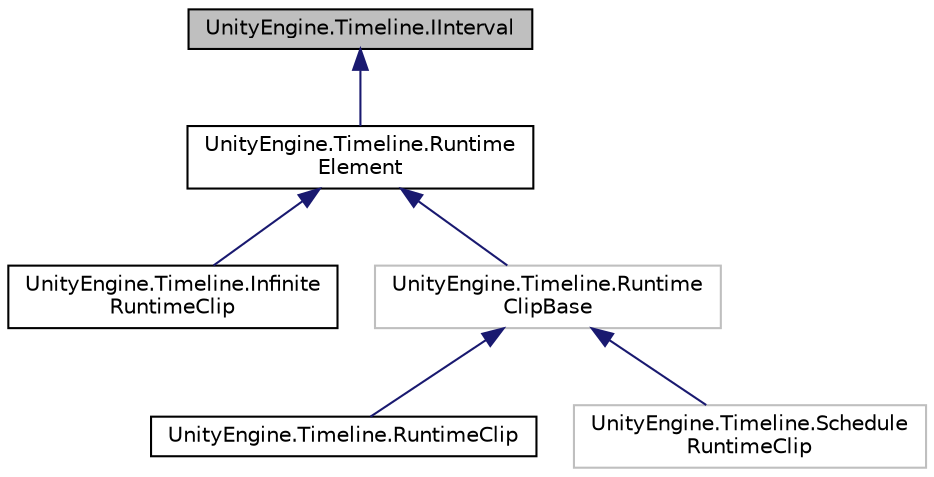 digraph "UnityEngine.Timeline.IInterval"
{
 // LATEX_PDF_SIZE
  edge [fontname="Helvetica",fontsize="10",labelfontname="Helvetica",labelfontsize="10"];
  node [fontname="Helvetica",fontsize="10",shape=record];
  Node1 [label="UnityEngine.Timeline.IInterval",height=0.2,width=0.4,color="black", fillcolor="grey75", style="filled", fontcolor="black",tooltip=" "];
  Node1 -> Node2 [dir="back",color="midnightblue",fontsize="10",style="solid",fontname="Helvetica"];
  Node2 [label="UnityEngine.Timeline.Runtime\lElement",height=0.2,width=0.4,color="black", fillcolor="white", style="filled",URL="$class_unity_engine_1_1_timeline_1_1_runtime_element.html",tooltip=" "];
  Node2 -> Node3 [dir="back",color="midnightblue",fontsize="10",style="solid",fontname="Helvetica"];
  Node3 [label="UnityEngine.Timeline.Infinite\lRuntimeClip",height=0.2,width=0.4,color="black", fillcolor="white", style="filled",URL="$class_unity_engine_1_1_timeline_1_1_infinite_runtime_clip.html",tooltip="Runtime clip customized for 'infinite' tracks playables. Used for clips whose time needs to match the..."];
  Node2 -> Node4 [dir="back",color="midnightblue",fontsize="10",style="solid",fontname="Helvetica"];
  Node4 [label="UnityEngine.Timeline.Runtime\lClipBase",height=0.2,width=0.4,color="grey75", fillcolor="white", style="filled",tooltip=" "];
  Node4 -> Node5 [dir="back",color="midnightblue",fontsize="10",style="solid",fontname="Helvetica"];
  Node5 [label="UnityEngine.Timeline.RuntimeClip",height=0.2,width=0.4,color="black", fillcolor="white", style="filled",URL="$class_unity_engine_1_1_timeline_1_1_runtime_clip.html",tooltip=" "];
  Node4 -> Node6 [dir="back",color="midnightblue",fontsize="10",style="solid",fontname="Helvetica"];
  Node6 [label="UnityEngine.Timeline.Schedule\lRuntimeClip",height=0.2,width=0.4,color="grey75", fillcolor="white", style="filled",tooltip=" "];
}
